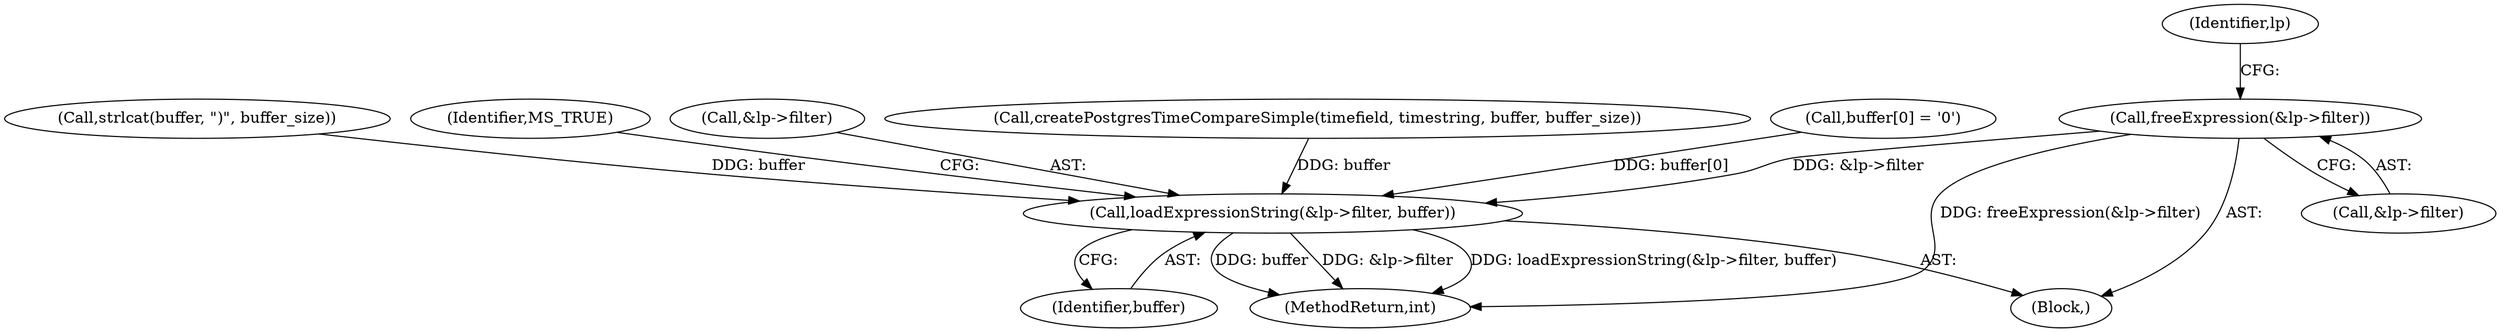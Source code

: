 digraph "0_mapserver_3a10f6b829297dae63492a8c63385044bc6953ed@API" {
"1000356" [label="(Call,freeExpression(&lp->filter))"];
"1000361" [label="(Call,loadExpressionString(&lp->filter, buffer))"];
"1000355" [label="(Block,)"];
"1000361" [label="(Call,loadExpressionString(&lp->filter, buffer))"];
"1000357" [label="(Call,&lp->filter)"];
"1000183" [label="(Call,createPostgresTimeCompareSimple(timefield, timestring, buffer, buffer_size))"];
"1000134" [label="(Call,buffer[0] = '\0')"];
"1000369" [label="(MethodReturn,int)"];
"1000295" [label="(Call,strlcat(buffer, \")\", buffer_size))"];
"1000368" [label="(Identifier,MS_TRUE)"];
"1000364" [label="(Identifier,lp)"];
"1000356" [label="(Call,freeExpression(&lp->filter))"];
"1000366" [label="(Identifier,buffer)"];
"1000362" [label="(Call,&lp->filter)"];
"1000356" -> "1000355"  [label="AST: "];
"1000356" -> "1000357"  [label="CFG: "];
"1000357" -> "1000356"  [label="AST: "];
"1000364" -> "1000356"  [label="CFG: "];
"1000356" -> "1000369"  [label="DDG: freeExpression(&lp->filter)"];
"1000356" -> "1000361"  [label="DDG: &lp->filter"];
"1000361" -> "1000355"  [label="AST: "];
"1000361" -> "1000366"  [label="CFG: "];
"1000362" -> "1000361"  [label="AST: "];
"1000366" -> "1000361"  [label="AST: "];
"1000368" -> "1000361"  [label="CFG: "];
"1000361" -> "1000369"  [label="DDG: loadExpressionString(&lp->filter, buffer)"];
"1000361" -> "1000369"  [label="DDG: buffer"];
"1000361" -> "1000369"  [label="DDG: &lp->filter"];
"1000183" -> "1000361"  [label="DDG: buffer"];
"1000295" -> "1000361"  [label="DDG: buffer"];
"1000134" -> "1000361"  [label="DDG: buffer[0]"];
}
